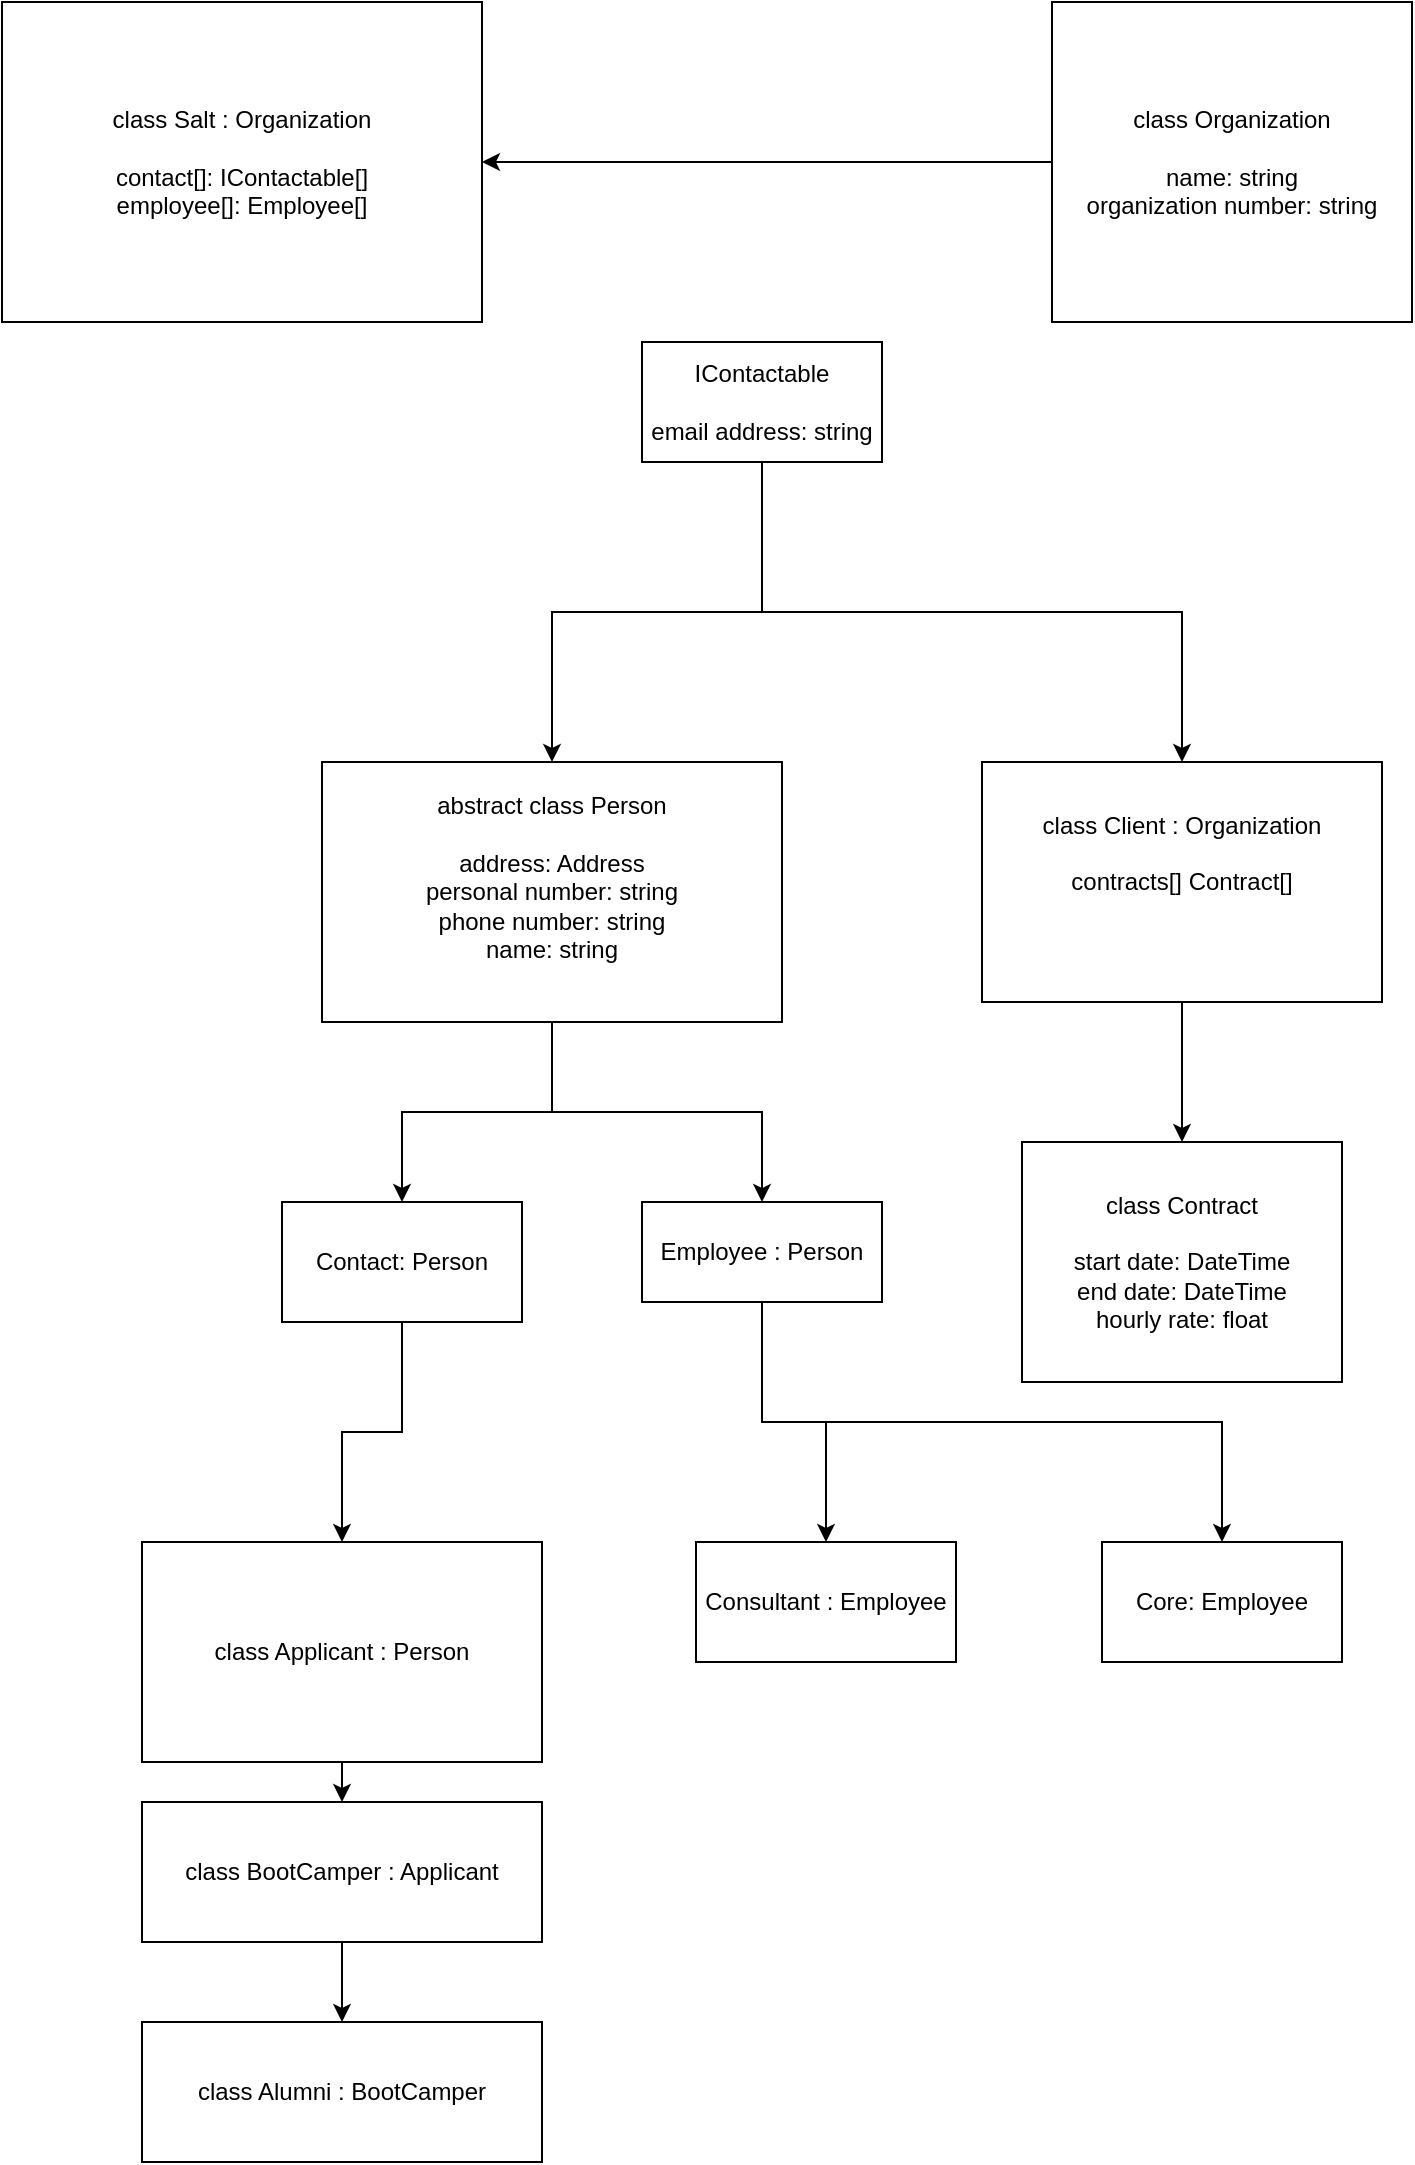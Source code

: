 <mxfile version="24.6.4" type="github">
  <diagram name="Page-1" id="XzhITwdruDI60ukkxCVY">
    <mxGraphModel dx="2064" dy="1159" grid="1" gridSize="10" guides="1" tooltips="1" connect="1" arrows="1" fold="1" page="1" pageScale="1" pageWidth="850" pageHeight="1100" math="0" shadow="0">
      <root>
        <mxCell id="0" />
        <mxCell id="1" parent="0" />
        <mxCell id="sGgMiUtagr6D2csW1Qab-51" style="edgeStyle=orthogonalEdgeStyle;rounded=0;orthogonalLoop=1;jettySize=auto;html=1;exitX=0.5;exitY=1;exitDx=0;exitDy=0;entryX=0.5;entryY=0;entryDx=0;entryDy=0;" edge="1" parent="1" source="sGgMiUtagr6D2csW1Qab-1" target="sGgMiUtagr6D2csW1Qab-37">
          <mxGeometry relative="1" as="geometry" />
        </mxCell>
        <mxCell id="sGgMiUtagr6D2csW1Qab-52" style="edgeStyle=orthogonalEdgeStyle;rounded=0;orthogonalLoop=1;jettySize=auto;html=1;exitX=0.5;exitY=1;exitDx=0;exitDy=0;entryX=0.5;entryY=0;entryDx=0;entryDy=0;" edge="1" parent="1" source="sGgMiUtagr6D2csW1Qab-1" target="sGgMiUtagr6D2csW1Qab-36">
          <mxGeometry relative="1" as="geometry" />
        </mxCell>
        <mxCell id="sGgMiUtagr6D2csW1Qab-1" value="abstract class Person&lt;div&gt;&lt;br&gt;address: Address&lt;br&gt;personal number: string&lt;div&gt;phone number: string&lt;/div&gt;&lt;div&gt;name: string&lt;br&gt;&lt;div&gt;&lt;br&gt;&lt;/div&gt;&lt;/div&gt;&lt;/div&gt;" style="rounded=0;whiteSpace=wrap;html=1;" vertex="1" parent="1">
          <mxGeometry x="233" y="390" width="230" height="130" as="geometry" />
        </mxCell>
        <mxCell id="sGgMiUtagr6D2csW1Qab-55" style="edgeStyle=orthogonalEdgeStyle;rounded=0;orthogonalLoop=1;jettySize=auto;html=1;exitX=0;exitY=0.5;exitDx=0;exitDy=0;entryX=1;entryY=0.5;entryDx=0;entryDy=0;" edge="1" parent="1" source="sGgMiUtagr6D2csW1Qab-2" target="sGgMiUtagr6D2csW1Qab-4">
          <mxGeometry relative="1" as="geometry" />
        </mxCell>
        <mxCell id="sGgMiUtagr6D2csW1Qab-2" value="class Organization&lt;div&gt;&lt;br&gt;&lt;/div&gt;&lt;div&gt;name: string&lt;/div&gt;&lt;div&gt;organization number: string&lt;/div&gt;" style="rounded=0;whiteSpace=wrap;html=1;" vertex="1" parent="1">
          <mxGeometry x="598" y="10" width="180" height="160" as="geometry" />
        </mxCell>
        <mxCell id="sGgMiUtagr6D2csW1Qab-34" style="edgeStyle=orthogonalEdgeStyle;rounded=0;orthogonalLoop=1;jettySize=auto;html=1;exitX=0.5;exitY=1;exitDx=0;exitDy=0;entryX=0.5;entryY=0;entryDx=0;entryDy=0;" edge="1" parent="1" source="sGgMiUtagr6D2csW1Qab-3" target="sGgMiUtagr6D2csW1Qab-5">
          <mxGeometry relative="1" as="geometry" />
        </mxCell>
        <mxCell id="sGgMiUtagr6D2csW1Qab-3" value="class Client : Organization&lt;br&gt;&lt;br&gt;contracts[] Contract[]&lt;div&gt;&lt;br&gt;&lt;/div&gt;&lt;div&gt;&lt;br&gt;&lt;/div&gt;" style="rounded=0;whiteSpace=wrap;html=1;" vertex="1" parent="1">
          <mxGeometry x="563" y="390" width="200" height="120" as="geometry" />
        </mxCell>
        <mxCell id="sGgMiUtagr6D2csW1Qab-4" value="class Salt : Organization&lt;br&gt;&lt;br&gt;contact[]: IContactable[]&lt;br&gt;employee[]: Employee[]" style="rounded=0;whiteSpace=wrap;html=1;" vertex="1" parent="1">
          <mxGeometry x="73" y="10" width="240" height="160" as="geometry" />
        </mxCell>
        <mxCell id="sGgMiUtagr6D2csW1Qab-5" value="class Contract&lt;div&gt;&lt;br&gt;&lt;/div&gt;&lt;div&gt;start date: DateTime&lt;/div&gt;&lt;div&gt;end date: DateTime&lt;/div&gt;&lt;div&gt;hourly rate: float&lt;/div&gt;" style="rounded=0;whiteSpace=wrap;html=1;" vertex="1" parent="1">
          <mxGeometry x="583" y="580" width="160" height="120" as="geometry" />
        </mxCell>
        <mxCell id="sGgMiUtagr6D2csW1Qab-26" style="edgeStyle=orthogonalEdgeStyle;rounded=0;orthogonalLoop=1;jettySize=auto;html=1;exitX=0.5;exitY=1;exitDx=0;exitDy=0;entryX=0.5;entryY=0;entryDx=0;entryDy=0;" edge="1" parent="1" source="sGgMiUtagr6D2csW1Qab-9" target="sGgMiUtagr6D2csW1Qab-12">
          <mxGeometry relative="1" as="geometry" />
        </mxCell>
        <mxCell id="sGgMiUtagr6D2csW1Qab-9" value="class Applicant : Person" style="rounded=0;whiteSpace=wrap;html=1;" vertex="1" parent="1">
          <mxGeometry x="143" y="780" width="200" height="110" as="geometry" />
        </mxCell>
        <mxCell id="sGgMiUtagr6D2csW1Qab-27" style="edgeStyle=orthogonalEdgeStyle;rounded=0;orthogonalLoop=1;jettySize=auto;html=1;exitX=0.5;exitY=1;exitDx=0;exitDy=0;entryX=0.5;entryY=0;entryDx=0;entryDy=0;" edge="1" parent="1" source="sGgMiUtagr6D2csW1Qab-12" target="sGgMiUtagr6D2csW1Qab-13">
          <mxGeometry relative="1" as="geometry" />
        </mxCell>
        <mxCell id="sGgMiUtagr6D2csW1Qab-12" value="class BootCamper : Applicant" style="rounded=0;whiteSpace=wrap;html=1;" vertex="1" parent="1">
          <mxGeometry x="143" y="910" width="200" height="70" as="geometry" />
        </mxCell>
        <mxCell id="sGgMiUtagr6D2csW1Qab-13" value="class Alumni : BootCamper" style="rounded=0;whiteSpace=wrap;html=1;" vertex="1" parent="1">
          <mxGeometry x="143" y="1020" width="200" height="70" as="geometry" />
        </mxCell>
        <mxCell id="sGgMiUtagr6D2csW1Qab-53" style="edgeStyle=orthogonalEdgeStyle;rounded=0;orthogonalLoop=1;jettySize=auto;html=1;exitX=0.5;exitY=1;exitDx=0;exitDy=0;entryX=0.5;entryY=0;entryDx=0;entryDy=0;" edge="1" parent="1" source="sGgMiUtagr6D2csW1Qab-14" target="sGgMiUtagr6D2csW1Qab-1">
          <mxGeometry relative="1" as="geometry" />
        </mxCell>
        <mxCell id="sGgMiUtagr6D2csW1Qab-54" style="edgeStyle=orthogonalEdgeStyle;rounded=0;orthogonalLoop=1;jettySize=auto;html=1;exitX=0.5;exitY=1;exitDx=0;exitDy=0;entryX=0.5;entryY=0;entryDx=0;entryDy=0;" edge="1" parent="1" source="sGgMiUtagr6D2csW1Qab-14" target="sGgMiUtagr6D2csW1Qab-3">
          <mxGeometry relative="1" as="geometry" />
        </mxCell>
        <mxCell id="sGgMiUtagr6D2csW1Qab-14" value="IContactable&lt;div&gt;&lt;br&gt;&lt;/div&gt;&lt;div&gt;email address: string&lt;/div&gt;" style="rounded=0;whiteSpace=wrap;html=1;" vertex="1" parent="1">
          <mxGeometry x="393" y="180" width="120" height="60" as="geometry" />
        </mxCell>
        <mxCell id="sGgMiUtagr6D2csW1Qab-58" style="edgeStyle=orthogonalEdgeStyle;rounded=0;orthogonalLoop=1;jettySize=auto;html=1;exitX=0.5;exitY=1;exitDx=0;exitDy=0;entryX=0.5;entryY=0;entryDx=0;entryDy=0;" edge="1" parent="1" source="sGgMiUtagr6D2csW1Qab-36" target="sGgMiUtagr6D2csW1Qab-56">
          <mxGeometry relative="1" as="geometry" />
        </mxCell>
        <mxCell id="sGgMiUtagr6D2csW1Qab-59" style="edgeStyle=orthogonalEdgeStyle;rounded=0;orthogonalLoop=1;jettySize=auto;html=1;exitX=0.5;exitY=1;exitDx=0;exitDy=0;entryX=0.5;entryY=0;entryDx=0;entryDy=0;" edge="1" parent="1" source="sGgMiUtagr6D2csW1Qab-36" target="sGgMiUtagr6D2csW1Qab-57">
          <mxGeometry relative="1" as="geometry" />
        </mxCell>
        <mxCell id="sGgMiUtagr6D2csW1Qab-36" value="Employee : Person" style="rounded=0;whiteSpace=wrap;html=1;" vertex="1" parent="1">
          <mxGeometry x="393" y="610" width="120" height="50" as="geometry" />
        </mxCell>
        <mxCell id="sGgMiUtagr6D2csW1Qab-44" style="edgeStyle=orthogonalEdgeStyle;rounded=0;orthogonalLoop=1;jettySize=auto;html=1;exitX=0.5;exitY=1;exitDx=0;exitDy=0;entryX=0.5;entryY=0;entryDx=0;entryDy=0;" edge="1" parent="1" source="sGgMiUtagr6D2csW1Qab-37" target="sGgMiUtagr6D2csW1Qab-9">
          <mxGeometry relative="1" as="geometry" />
        </mxCell>
        <mxCell id="sGgMiUtagr6D2csW1Qab-37" value="Contact: Person" style="rounded=0;whiteSpace=wrap;html=1;" vertex="1" parent="1">
          <mxGeometry x="213" y="610" width="120" height="60" as="geometry" />
        </mxCell>
        <mxCell id="sGgMiUtagr6D2csW1Qab-56" value="Consultant : Employee" style="rounded=0;whiteSpace=wrap;html=1;" vertex="1" parent="1">
          <mxGeometry x="420" y="780" width="130" height="60" as="geometry" />
        </mxCell>
        <mxCell id="sGgMiUtagr6D2csW1Qab-57" value="Core: Employee" style="rounded=0;whiteSpace=wrap;html=1;" vertex="1" parent="1">
          <mxGeometry x="623" y="780" width="120" height="60" as="geometry" />
        </mxCell>
      </root>
    </mxGraphModel>
  </diagram>
</mxfile>
